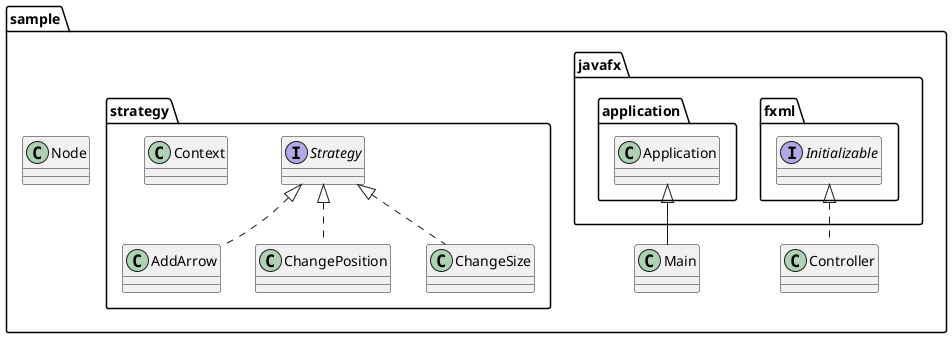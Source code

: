 @startuml

package sample <<Folder>>{
class Main extends javafx.application.Application
class Controller implements javafx.fxml.Initializable
class Node
package strategy <<Folder>>{
class AddArrow implements Strategy
class ChangePosition implements Strategy
class ChangeSize implements Strategy
interface Strategy
class Context
}
}

@enduml